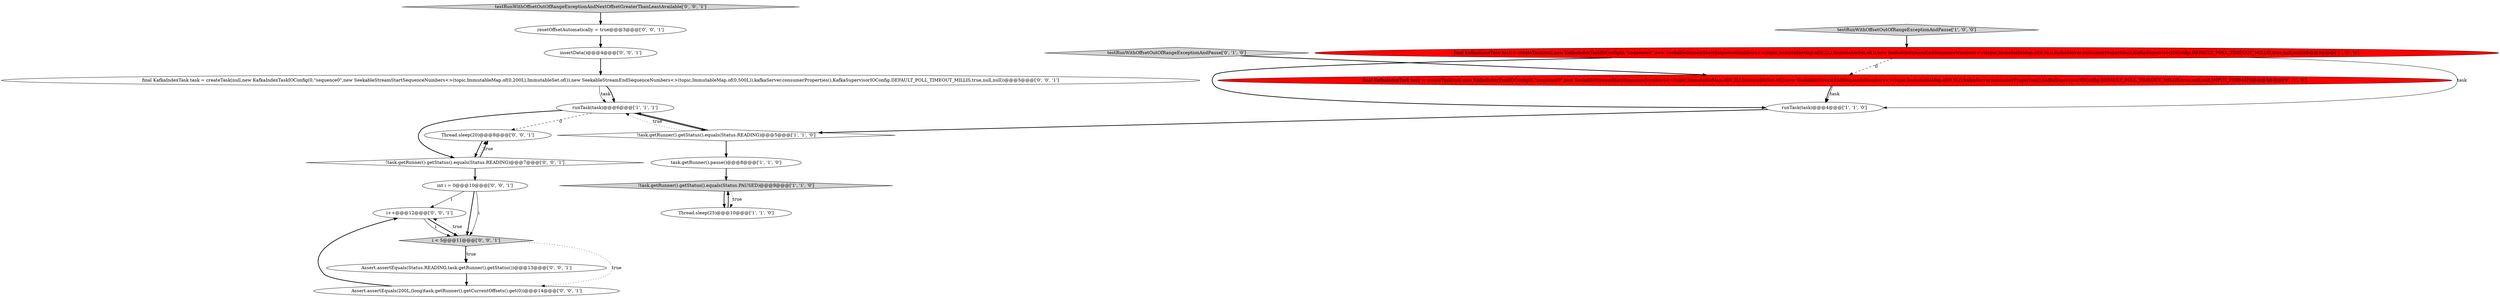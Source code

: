 digraph {
18 [style = filled, label = "testRunWithOffsetOutOfRangeExceptionAndNextOffsetGreaterThanLeastAvailable['0', '0', '1']", fillcolor = lightgray, shape = diamond image = "AAA0AAABBB3BBB"];
19 [style = filled, label = "i++@@@12@@@['0', '0', '1']", fillcolor = white, shape = ellipse image = "AAA0AAABBB3BBB"];
1 [style = filled, label = "!task.getRunner().getStatus().equals(Status.READING)@@@5@@@['1', '1', '0']", fillcolor = white, shape = diamond image = "AAA0AAABBB1BBB"];
7 [style = filled, label = "Thread.sleep(25)@@@10@@@['1', '1', '0']", fillcolor = white, shape = ellipse image = "AAA0AAABBB1BBB"];
15 [style = filled, label = "Thread.sleep(20)@@@8@@@['0', '0', '1']", fillcolor = white, shape = ellipse image = "AAA0AAABBB3BBB"];
11 [style = filled, label = "final KafkaIndexTask task = createTask(null,new KafkaIndexTaskIOConfig(0,\"sequence0\",new SeekableStreamStartSequenceNumbers<>(topic,ImmutableMap.of(0,200L),ImmutableSet.of()),new SeekableStreamEndSequenceNumbers<>(topic,ImmutableMap.of(0,500L)),kafkaServer.consumerProperties(),KafkaSupervisorIOConfig.DEFAULT_POLL_TIMEOUT_MILLIS,true,null,null))@@@5@@@['0', '0', '1']", fillcolor = white, shape = ellipse image = "AAA0AAABBB3BBB"];
16 [style = filled, label = "!task.getRunner().getStatus().equals(Status.READING)@@@7@@@['0', '0', '1']", fillcolor = white, shape = diamond image = "AAA0AAABBB3BBB"];
2 [style = filled, label = "runTask(task)@@@6@@@['1', '1', '1']", fillcolor = white, shape = ellipse image = "AAA0AAABBB1BBB"];
20 [style = filled, label = "Assert.assertEquals(200L,(long)task.getRunner().getCurrentOffsets().get(0))@@@14@@@['0', '0', '1']", fillcolor = white, shape = ellipse image = "AAA0AAABBB3BBB"];
8 [style = filled, label = "final KafkaIndexTask task = createTask(null,new KafkaIndexTaskIOConfig(0,\"sequence0\",new SeekableStreamStartSequenceNumbers<>(topic,ImmutableMap.of(0,2L),ImmutableSet.of()),new SeekableStreamEndSequenceNumbers<>(topic,ImmutableMap.of(0,5L)),kafkaServer.consumerProperties(),KafkaSupervisorIOConfig.DEFAULT_POLL_TIMEOUT_MILLIS,true,null,null,INPUT_FORMAT))@@@3@@@['0', '1', '0']", fillcolor = red, shape = ellipse image = "AAA1AAABBB2BBB"];
9 [style = filled, label = "testRunWithOffsetOutOfRangeExceptionAndPause['0', '1', '0']", fillcolor = lightgray, shape = diamond image = "AAA0AAABBB2BBB"];
6 [style = filled, label = "task.getRunner().pause()@@@8@@@['1', '1', '0']", fillcolor = white, shape = ellipse image = "AAA0AAABBB1BBB"];
5 [style = filled, label = "!task.getRunner().getStatus().equals(Status.PAUSED)@@@9@@@['1', '1', '0']", fillcolor = lightgray, shape = diamond image = "AAA0AAABBB1BBB"];
14 [style = filled, label = "i < 5@@@11@@@['0', '0', '1']", fillcolor = lightgray, shape = diamond image = "AAA0AAABBB3BBB"];
10 [style = filled, label = "int i = 0@@@10@@@['0', '0', '1']", fillcolor = white, shape = ellipse image = "AAA0AAABBB3BBB"];
13 [style = filled, label = "insertData()@@@4@@@['0', '0', '1']", fillcolor = white, shape = ellipse image = "AAA0AAABBB3BBB"];
12 [style = filled, label = "resetOffsetAutomatically = true@@@3@@@['0', '0', '1']", fillcolor = white, shape = ellipse image = "AAA0AAABBB3BBB"];
0 [style = filled, label = "testRunWithOffsetOutOfRangeExceptionAndPause['1', '0', '0']", fillcolor = lightgray, shape = diamond image = "AAA0AAABBB1BBB"];
4 [style = filled, label = "runTask(task)@@@4@@@['1', '1', '0']", fillcolor = white, shape = ellipse image = "AAA0AAABBB1BBB"];
3 [style = filled, label = "final KafkaIndexTask task = createTask(null,new KafkaIndexTaskIOConfig(0,\"sequence0\",new SeekableStreamStartSequenceNumbers<>(topic,ImmutableMap.of(0,2L),ImmutableSet.of()),new SeekableStreamEndSequenceNumbers<>(topic,ImmutableMap.of(0,5L)),kafkaServer.consumerProperties(),KafkaSupervisorIOConfig.DEFAULT_POLL_TIMEOUT_MILLIS,true,null,null))@@@3@@@['1', '0', '0']", fillcolor = red, shape = ellipse image = "AAA1AAABBB1BBB"];
17 [style = filled, label = "Assert.assertEquals(Status.READING,task.getRunner().getStatus())@@@13@@@['0', '0', '1']", fillcolor = white, shape = ellipse image = "AAA0AAABBB3BBB"];
0->3 [style = bold, label=""];
16->15 [style = bold, label=""];
11->2 [style = solid, label="task"];
14->19 [style = dotted, label="true"];
10->14 [style = bold, label=""];
16->10 [style = bold, label=""];
19->14 [style = solid, label="i"];
2->1 [style = bold, label=""];
16->15 [style = dotted, label="true"];
18->12 [style = bold, label=""];
14->17 [style = bold, label=""];
9->8 [style = bold, label=""];
15->16 [style = bold, label=""];
3->4 [style = bold, label=""];
13->11 [style = bold, label=""];
11->2 [style = bold, label=""];
2->15 [style = dashed, label="0"];
14->20 [style = dotted, label="true"];
14->17 [style = dotted, label="true"];
12->13 [style = bold, label=""];
6->5 [style = bold, label=""];
7->5 [style = bold, label=""];
1->6 [style = bold, label=""];
19->14 [style = bold, label=""];
5->7 [style = dotted, label="true"];
3->4 [style = solid, label="task"];
3->8 [style = dashed, label="0"];
5->7 [style = bold, label=""];
8->4 [style = solid, label="task"];
4->1 [style = bold, label=""];
1->2 [style = bold, label=""];
8->4 [style = bold, label=""];
1->2 [style = dotted, label="true"];
10->14 [style = solid, label="i"];
20->19 [style = bold, label=""];
10->19 [style = solid, label="i"];
17->20 [style = bold, label=""];
2->16 [style = bold, label=""];
}
